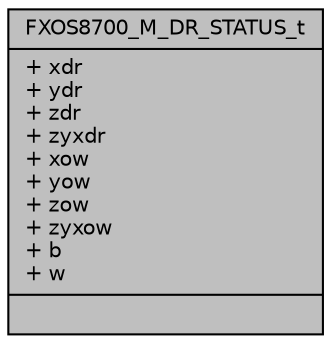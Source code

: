 digraph "FXOS8700_M_DR_STATUS_t"
{
  edge [fontname="Helvetica",fontsize="10",labelfontname="Helvetica",labelfontsize="10"];
  node [fontname="Helvetica",fontsize="10",shape=record];
  Node1 [label="{FXOS8700_M_DR_STATUS_t\n|+ xdr\l+ ydr\l+ zdr\l+ zyxdr\l+ xow\l+ yow\l+ zow\l+ zyxow\l+ b\l+ w\l|}",height=0.2,width=0.4,color="black", fillcolor="grey75", style="filled", fontcolor="black"];
}
